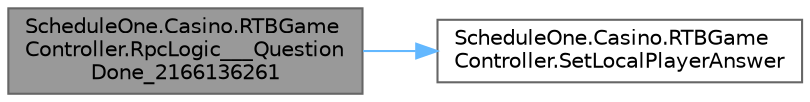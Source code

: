 digraph "ScheduleOne.Casino.RTBGameController.RpcLogic___QuestionDone_2166136261"
{
 // LATEX_PDF_SIZE
  bgcolor="transparent";
  edge [fontname=Helvetica,fontsize=10,labelfontname=Helvetica,labelfontsize=10];
  node [fontname=Helvetica,fontsize=10,shape=box,height=0.2,width=0.4];
  rankdir="LR";
  Node1 [id="Node000001",label="ScheduleOne.Casino.RTBGame\lController.RpcLogic___Question\lDone_2166136261",height=0.2,width=0.4,color="gray40", fillcolor="grey60", style="filled", fontcolor="black",tooltip=" "];
  Node1 -> Node2 [id="edge1_Node000001_Node000002",color="steelblue1",style="solid",tooltip=" "];
  Node2 [id="Node000002",label="ScheduleOne.Casino.RTBGame\lController.SetLocalPlayerAnswer",height=0.2,width=0.4,color="grey40", fillcolor="white", style="filled",URL="$class_schedule_one_1_1_casino_1_1_r_t_b_game_controller.html#a0caa371ef8b961d0c87376f205880f38",tooltip=" "];
}
